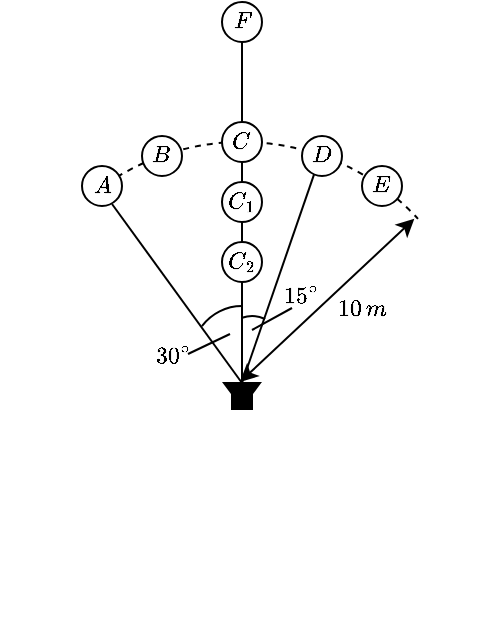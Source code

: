 <mxfile version="18.1.3" type="device"><diagram id="nbyYqG86AltAUJjfhaiX" name="Page-1"><mxGraphModel dx="569" dy="353" grid="1" gridSize="10" guides="1" tooltips="1" connect="1" arrows="1" fold="1" page="1" pageScale="1" pageWidth="850" pageHeight="1100" math="1" shadow="0"><root><mxCell id="0"/><mxCell id="1" parent="0"/><mxCell id="GgWvXQZcvjftOC2y0_yW-14" value="" style="verticalLabelPosition=bottom;verticalAlign=top;html=1;shape=mxgraph.basic.arc;startAngle=0.889;endAngle=0.131;fillColor=none;aspect=fixed;dashed=1;" vertex="1" parent="1"><mxGeometry x="160" y="240" width="240" height="240" as="geometry"/></mxCell><mxCell id="GgWvXQZcvjftOC2y0_yW-24" value="" style="edgeStyle=orthogonalEdgeStyle;rounded=0;orthogonalLoop=1;jettySize=auto;html=1;fontSize=10;endArrow=none;endFill=0;" edge="1" parent="1" source="GgWvXQZcvjftOC2y0_yW-1" target="GgWvXQZcvjftOC2y0_yW-19"><mxGeometry relative="1" as="geometry"/></mxCell><mxCell id="GgWvXQZcvjftOC2y0_yW-1" value="$$C$$" style="ellipse;whiteSpace=wrap;html=1;aspect=fixed;fontSize=10;" vertex="1" parent="1"><mxGeometry x="270" y="230" width="20" height="20" as="geometry"/></mxCell><mxCell id="GgWvXQZcvjftOC2y0_yW-6" value="$$D$$" style="ellipse;whiteSpace=wrap;html=1;aspect=fixed;fontSize=10;" vertex="1" parent="1"><mxGeometry x="310" y="237" width="20" height="20" as="geometry"/></mxCell><mxCell id="GgWvXQZcvjftOC2y0_yW-7" value="$$E$$" style="ellipse;whiteSpace=wrap;html=1;aspect=fixed;fontSize=10;" vertex="1" parent="1"><mxGeometry x="340" y="252" width="20" height="20" as="geometry"/></mxCell><mxCell id="GgWvXQZcvjftOC2y0_yW-10" value="" style="group;fillColor=none;rotation=-90;" vertex="1" connectable="0" parent="1"><mxGeometry x="273" y="353.5" width="14" height="25" as="geometry"/></mxCell><mxCell id="GgWvXQZcvjftOC2y0_yW-11" value="" style="rounded=0;whiteSpace=wrap;html=1;fillColor=#000000;rotation=-90;" vertex="1" parent="GgWvXQZcvjftOC2y0_yW-10"><mxGeometry x="2" y="10" width="10" height="10" as="geometry"/></mxCell><mxCell id="GgWvXQZcvjftOC2y0_yW-12" value="" style="triangle;whiteSpace=wrap;html=1;rotation=-270;fillColor=#000000;" vertex="1" parent="GgWvXQZcvjftOC2y0_yW-10"><mxGeometry x="1" y="4" width="12" height="18" as="geometry"/></mxCell><mxCell id="GgWvXQZcvjftOC2y0_yW-13" value="" style="endArrow=none;html=1;rounded=0;exitX=0;exitY=0.5;exitDx=0;exitDy=0;entryX=0.5;entryY=1;entryDx=0;entryDy=0;" edge="1" parent="1" source="GgWvXQZcvjftOC2y0_yW-12" target="GgWvXQZcvjftOC2y0_yW-1"><mxGeometry width="50" height="50" relative="1" as="geometry"><mxPoint x="250" y="340" as="sourcePoint"/><mxPoint x="300" y="290" as="targetPoint"/></mxGeometry></mxCell><mxCell id="GgWvXQZcvjftOC2y0_yW-15" value="$$B$$" style="ellipse;whiteSpace=wrap;html=1;aspect=fixed;fontSize=10;" vertex="1" parent="1"><mxGeometry x="230" y="237" width="20" height="20" as="geometry"/></mxCell><mxCell id="GgWvXQZcvjftOC2y0_yW-16" value="$$A$$" style="ellipse;whiteSpace=wrap;html=1;aspect=fixed;fontSize=10;" vertex="1" parent="1"><mxGeometry x="200" y="252" width="20" height="20" as="geometry"/></mxCell><mxCell id="GgWvXQZcvjftOC2y0_yW-17" value="$$C_1$$" style="ellipse;whiteSpace=wrap;html=1;aspect=fixed;fontSize=10;" vertex="1" parent="1"><mxGeometry x="270" y="260" width="20" height="20" as="geometry"/></mxCell><mxCell id="GgWvXQZcvjftOC2y0_yW-18" value="$$C_2$$" style="ellipse;whiteSpace=wrap;html=1;aspect=fixed;fontSize=10;" vertex="1" parent="1"><mxGeometry x="270" y="290" width="20" height="20" as="geometry"/></mxCell><mxCell id="GgWvXQZcvjftOC2y0_yW-19" value="$$F$$" style="ellipse;whiteSpace=wrap;html=1;aspect=fixed;fontSize=10;" vertex="1" parent="1"><mxGeometry x="270" y="170" width="20" height="20" as="geometry"/></mxCell><mxCell id="GgWvXQZcvjftOC2y0_yW-25" value="" style="endArrow=none;html=1;rounded=0;fontSize=10;exitX=0;exitY=0.5;exitDx=0;exitDy=0;entryX=0.306;entryY=0.948;entryDx=0;entryDy=0;entryPerimeter=0;" edge="1" parent="1" source="GgWvXQZcvjftOC2y0_yW-12" target="GgWvXQZcvjftOC2y0_yW-6"><mxGeometry width="50" height="50" relative="1" as="geometry"><mxPoint x="320" y="350" as="sourcePoint"/><mxPoint x="290" y="330" as="targetPoint"/></mxGeometry></mxCell><mxCell id="GgWvXQZcvjftOC2y0_yW-26" value="" style="endArrow=none;html=1;rounded=0;fontSize=10;exitX=0;exitY=0.5;exitDx=0;exitDy=0;" edge="1" parent="1" source="GgWvXQZcvjftOC2y0_yW-12"><mxGeometry width="50" height="50" relative="1" as="geometry"><mxPoint x="290" y="370.5" as="sourcePoint"/><mxPoint x="215" y="271" as="targetPoint"/></mxGeometry></mxCell><mxCell id="GgWvXQZcvjftOC2y0_yW-27" value="" style="endArrow=classic;startArrow=classic;html=1;rounded=0;fontSize=10;exitX=0.859;exitY=0.16;exitDx=0;exitDy=0;exitPerimeter=0;" edge="1" parent="1" source="GgWvXQZcvjftOC2y0_yW-14"><mxGeometry width="50" height="50" relative="1" as="geometry"><mxPoint x="198" y="274" as="sourcePoint"/><mxPoint x="279" y="360" as="targetPoint"/></mxGeometry></mxCell><mxCell id="GgWvXQZcvjftOC2y0_yW-28" value="$$10 \,m$$" style="edgeLabel;html=1;align=center;verticalAlign=middle;resizable=0;points=[];fontSize=10;labelBackgroundColor=none;" vertex="1" connectable="0" parent="GgWvXQZcvjftOC2y0_yW-27"><mxGeometry x="-0.09" y="1" relative="1" as="geometry"><mxPoint x="13" y="6" as="offset"/></mxGeometry></mxCell><mxCell id="GgWvXQZcvjftOC2y0_yW-29" value="" style="verticalLabelPosition=bottom;verticalAlign=top;html=1;shape=mxgraph.basic.arc;startAngle=0.946;endAngle=0.072;fontSize=10;fillColor=none;aspect=fixed;" vertex="1" parent="1"><mxGeometry x="270" y="327" width="30" height="30" as="geometry"/></mxCell><mxCell id="GgWvXQZcvjftOC2y0_yW-30" value="" style="endArrow=none;html=1;rounded=0;fontSize=10;" edge="1" parent="1"><mxGeometry width="50" height="50" relative="1" as="geometry"><mxPoint x="285" y="334" as="sourcePoint"/><mxPoint x="305" y="323" as="targetPoint"/></mxGeometry></mxCell><mxCell id="GgWvXQZcvjftOC2y0_yW-31" value="$$15^\circ$$" style="text;html=1;strokeColor=none;fillColor=none;align=center;verticalAlign=middle;whiteSpace=wrap;rounded=0;fontSize=10;" vertex="1" parent="1"><mxGeometry x="280" y="302" width="60" height="30" as="geometry"/></mxCell><mxCell id="GgWvXQZcvjftOC2y0_yW-36" value="" style="verticalLabelPosition=bottom;verticalAlign=top;html=1;shape=mxgraph.basic.arc;startAngle=0.852;endAngle=0;fontSize=10;fillColor=none;aspect=fixed;" vertex="1" parent="1"><mxGeometry x="255" y="322" width="50" height="50" as="geometry"/></mxCell><mxCell id="GgWvXQZcvjftOC2y0_yW-37" value="" style="endArrow=none;html=1;rounded=0;fontSize=10;" edge="1" parent="1"><mxGeometry width="50" height="50" relative="1" as="geometry"><mxPoint x="253" y="346" as="sourcePoint"/><mxPoint x="274" y="336" as="targetPoint"/></mxGeometry></mxCell><mxCell id="GgWvXQZcvjftOC2y0_yW-38" value="$$30^\circ$$" style="text;html=1;strokeColor=none;fillColor=none;align=center;verticalAlign=middle;whiteSpace=wrap;rounded=0;fontSize=10;" vertex="1" parent="1"><mxGeometry x="216" y="332" width="60" height="30" as="geometry"/></mxCell></root></mxGraphModel></diagram></mxfile>